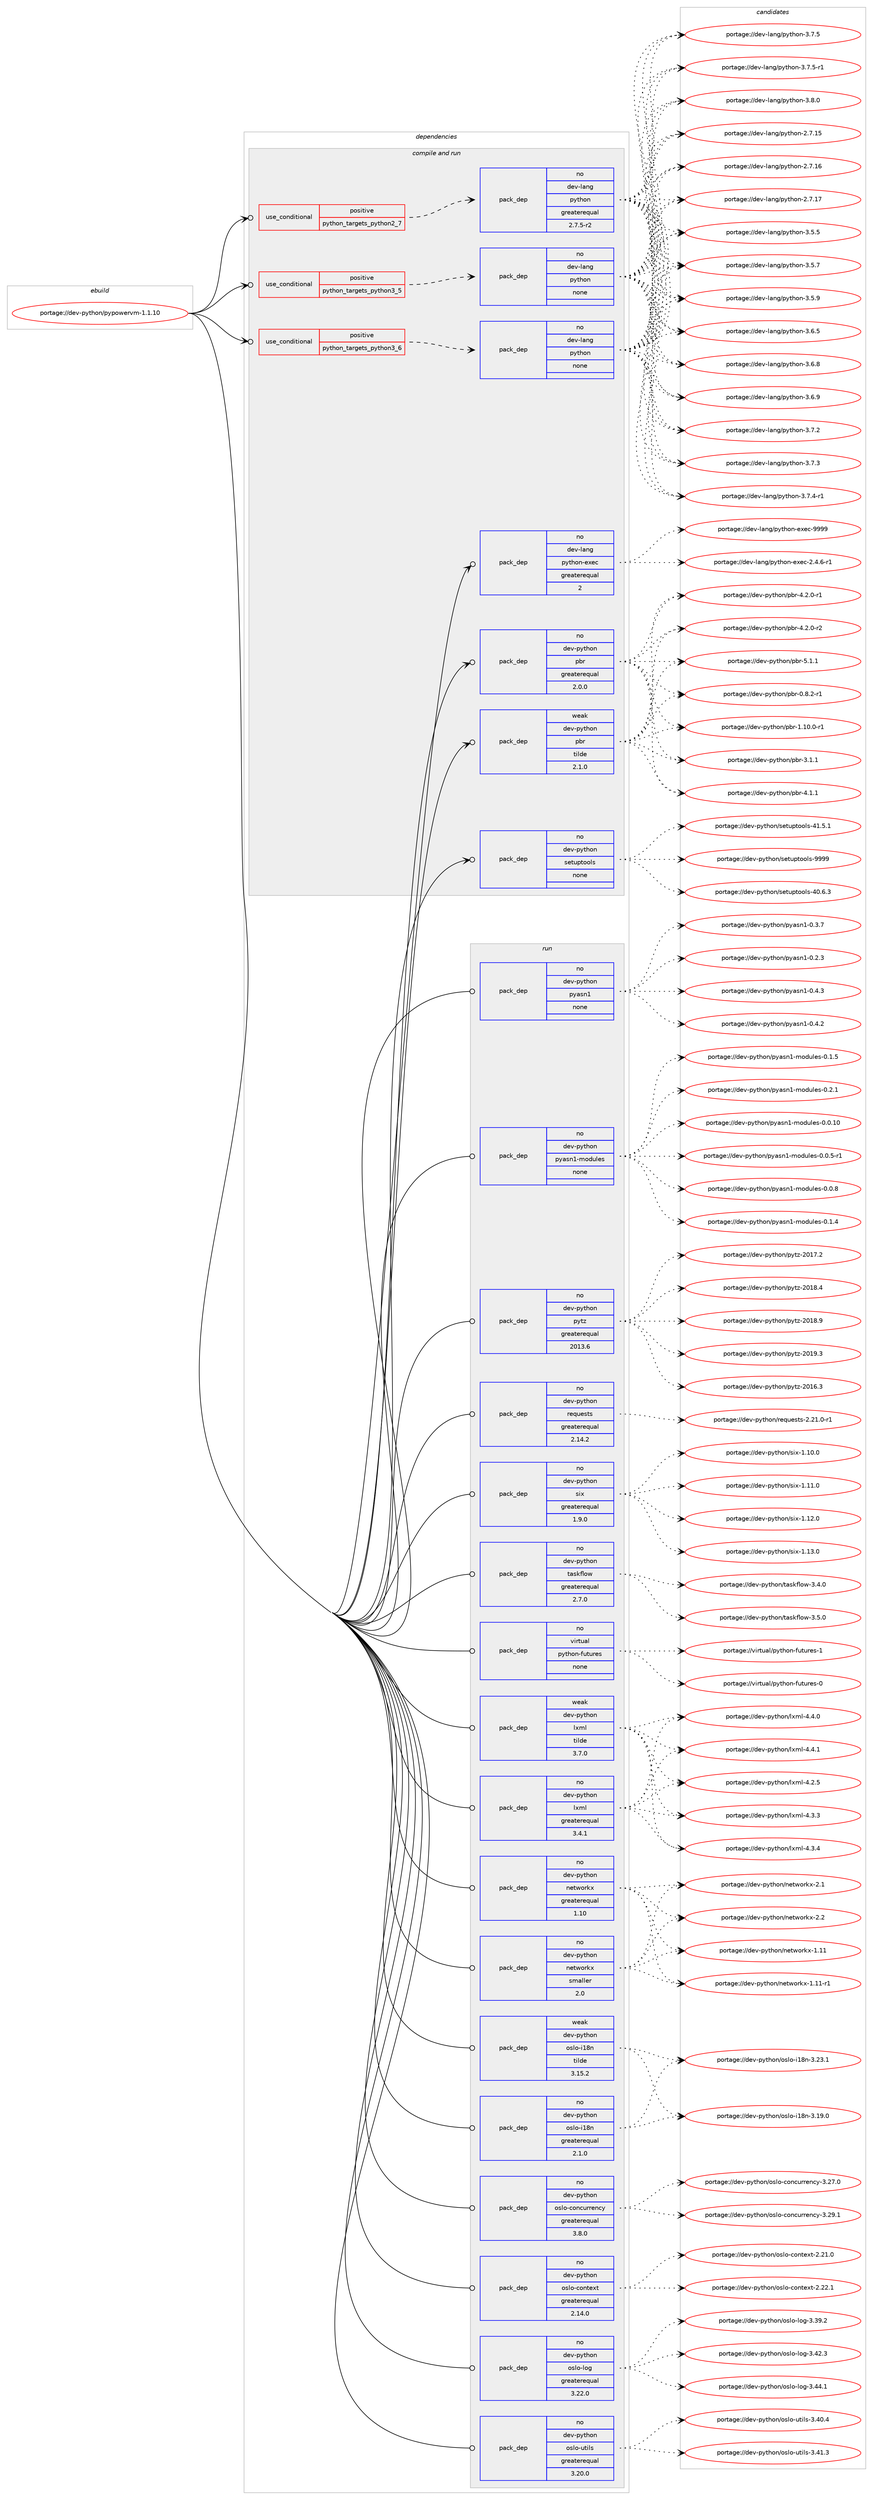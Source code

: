 digraph prolog {

# *************
# Graph options
# *************

newrank=true;
concentrate=true;
compound=true;
graph [rankdir=LR,fontname=Helvetica,fontsize=10,ranksep=1.5];#, ranksep=2.5, nodesep=0.2];
edge  [arrowhead=vee];
node  [fontname=Helvetica,fontsize=10];

# **********
# The ebuild
# **********

subgraph cluster_leftcol {
color=gray;
rank=same;
label=<<i>ebuild</i>>;
id [label="portage://dev-python/pypowervm-1.1.10", color=red, width=4, href="../dev-python/pypowervm-1.1.10.svg"];
}

# ****************
# The dependencies
# ****************

subgraph cluster_midcol {
color=gray;
label=<<i>dependencies</i>>;
subgraph cluster_compile {
fillcolor="#eeeeee";
style=filled;
label=<<i>compile</i>>;
}
subgraph cluster_compileandrun {
fillcolor="#eeeeee";
style=filled;
label=<<i>compile and run</i>>;
subgraph cond35851 {
dependency162813 [label=<<TABLE BORDER="0" CELLBORDER="1" CELLSPACING="0" CELLPADDING="4"><TR><TD ROWSPAN="3" CELLPADDING="10">use_conditional</TD></TR><TR><TD>positive</TD></TR><TR><TD>python_targets_python2_7</TD></TR></TABLE>>, shape=none, color=red];
subgraph pack123591 {
dependency162814 [label=<<TABLE BORDER="0" CELLBORDER="1" CELLSPACING="0" CELLPADDING="4" WIDTH="220"><TR><TD ROWSPAN="6" CELLPADDING="30">pack_dep</TD></TR><TR><TD WIDTH="110">no</TD></TR><TR><TD>dev-lang</TD></TR><TR><TD>python</TD></TR><TR><TD>greaterequal</TD></TR><TR><TD>2.7.5-r2</TD></TR></TABLE>>, shape=none, color=blue];
}
dependency162813:e -> dependency162814:w [weight=20,style="dashed",arrowhead="vee"];
}
id:e -> dependency162813:w [weight=20,style="solid",arrowhead="odotvee"];
subgraph cond35852 {
dependency162815 [label=<<TABLE BORDER="0" CELLBORDER="1" CELLSPACING="0" CELLPADDING="4"><TR><TD ROWSPAN="3" CELLPADDING="10">use_conditional</TD></TR><TR><TD>positive</TD></TR><TR><TD>python_targets_python3_5</TD></TR></TABLE>>, shape=none, color=red];
subgraph pack123592 {
dependency162816 [label=<<TABLE BORDER="0" CELLBORDER="1" CELLSPACING="0" CELLPADDING="4" WIDTH="220"><TR><TD ROWSPAN="6" CELLPADDING="30">pack_dep</TD></TR><TR><TD WIDTH="110">no</TD></TR><TR><TD>dev-lang</TD></TR><TR><TD>python</TD></TR><TR><TD>none</TD></TR><TR><TD></TD></TR></TABLE>>, shape=none, color=blue];
}
dependency162815:e -> dependency162816:w [weight=20,style="dashed",arrowhead="vee"];
}
id:e -> dependency162815:w [weight=20,style="solid",arrowhead="odotvee"];
subgraph cond35853 {
dependency162817 [label=<<TABLE BORDER="0" CELLBORDER="1" CELLSPACING="0" CELLPADDING="4"><TR><TD ROWSPAN="3" CELLPADDING="10">use_conditional</TD></TR><TR><TD>positive</TD></TR><TR><TD>python_targets_python3_6</TD></TR></TABLE>>, shape=none, color=red];
subgraph pack123593 {
dependency162818 [label=<<TABLE BORDER="0" CELLBORDER="1" CELLSPACING="0" CELLPADDING="4" WIDTH="220"><TR><TD ROWSPAN="6" CELLPADDING="30">pack_dep</TD></TR><TR><TD WIDTH="110">no</TD></TR><TR><TD>dev-lang</TD></TR><TR><TD>python</TD></TR><TR><TD>none</TD></TR><TR><TD></TD></TR></TABLE>>, shape=none, color=blue];
}
dependency162817:e -> dependency162818:w [weight=20,style="dashed",arrowhead="vee"];
}
id:e -> dependency162817:w [weight=20,style="solid",arrowhead="odotvee"];
subgraph pack123594 {
dependency162819 [label=<<TABLE BORDER="0" CELLBORDER="1" CELLSPACING="0" CELLPADDING="4" WIDTH="220"><TR><TD ROWSPAN="6" CELLPADDING="30">pack_dep</TD></TR><TR><TD WIDTH="110">no</TD></TR><TR><TD>dev-lang</TD></TR><TR><TD>python-exec</TD></TR><TR><TD>greaterequal</TD></TR><TR><TD>2</TD></TR></TABLE>>, shape=none, color=blue];
}
id:e -> dependency162819:w [weight=20,style="solid",arrowhead="odotvee"];
subgraph pack123595 {
dependency162820 [label=<<TABLE BORDER="0" CELLBORDER="1" CELLSPACING="0" CELLPADDING="4" WIDTH="220"><TR><TD ROWSPAN="6" CELLPADDING="30">pack_dep</TD></TR><TR><TD WIDTH="110">no</TD></TR><TR><TD>dev-python</TD></TR><TR><TD>pbr</TD></TR><TR><TD>greaterequal</TD></TR><TR><TD>2.0.0</TD></TR></TABLE>>, shape=none, color=blue];
}
id:e -> dependency162820:w [weight=20,style="solid",arrowhead="odotvee"];
subgraph pack123596 {
dependency162821 [label=<<TABLE BORDER="0" CELLBORDER="1" CELLSPACING="0" CELLPADDING="4" WIDTH="220"><TR><TD ROWSPAN="6" CELLPADDING="30">pack_dep</TD></TR><TR><TD WIDTH="110">no</TD></TR><TR><TD>dev-python</TD></TR><TR><TD>setuptools</TD></TR><TR><TD>none</TD></TR><TR><TD></TD></TR></TABLE>>, shape=none, color=blue];
}
id:e -> dependency162821:w [weight=20,style="solid",arrowhead="odotvee"];
subgraph pack123597 {
dependency162822 [label=<<TABLE BORDER="0" CELLBORDER="1" CELLSPACING="0" CELLPADDING="4" WIDTH="220"><TR><TD ROWSPAN="6" CELLPADDING="30">pack_dep</TD></TR><TR><TD WIDTH="110">weak</TD></TR><TR><TD>dev-python</TD></TR><TR><TD>pbr</TD></TR><TR><TD>tilde</TD></TR><TR><TD>2.1.0</TD></TR></TABLE>>, shape=none, color=blue];
}
id:e -> dependency162822:w [weight=20,style="solid",arrowhead="odotvee"];
}
subgraph cluster_run {
fillcolor="#eeeeee";
style=filled;
label=<<i>run</i>>;
subgraph pack123598 {
dependency162823 [label=<<TABLE BORDER="0" CELLBORDER="1" CELLSPACING="0" CELLPADDING="4" WIDTH="220"><TR><TD ROWSPAN="6" CELLPADDING="30">pack_dep</TD></TR><TR><TD WIDTH="110">no</TD></TR><TR><TD>dev-python</TD></TR><TR><TD>lxml</TD></TR><TR><TD>greaterequal</TD></TR><TR><TD>3.4.1</TD></TR></TABLE>>, shape=none, color=blue];
}
id:e -> dependency162823:w [weight=20,style="solid",arrowhead="odot"];
subgraph pack123599 {
dependency162824 [label=<<TABLE BORDER="0" CELLBORDER="1" CELLSPACING="0" CELLPADDING="4" WIDTH="220"><TR><TD ROWSPAN="6" CELLPADDING="30">pack_dep</TD></TR><TR><TD WIDTH="110">no</TD></TR><TR><TD>dev-python</TD></TR><TR><TD>networkx</TD></TR><TR><TD>greaterequal</TD></TR><TR><TD>1.10</TD></TR></TABLE>>, shape=none, color=blue];
}
id:e -> dependency162824:w [weight=20,style="solid",arrowhead="odot"];
subgraph pack123600 {
dependency162825 [label=<<TABLE BORDER="0" CELLBORDER="1" CELLSPACING="0" CELLPADDING="4" WIDTH="220"><TR><TD ROWSPAN="6" CELLPADDING="30">pack_dep</TD></TR><TR><TD WIDTH="110">no</TD></TR><TR><TD>dev-python</TD></TR><TR><TD>networkx</TD></TR><TR><TD>smaller</TD></TR><TR><TD>2.0</TD></TR></TABLE>>, shape=none, color=blue];
}
id:e -> dependency162825:w [weight=20,style="solid",arrowhead="odot"];
subgraph pack123601 {
dependency162826 [label=<<TABLE BORDER="0" CELLBORDER="1" CELLSPACING="0" CELLPADDING="4" WIDTH="220"><TR><TD ROWSPAN="6" CELLPADDING="30">pack_dep</TD></TR><TR><TD WIDTH="110">no</TD></TR><TR><TD>dev-python</TD></TR><TR><TD>oslo-concurrency</TD></TR><TR><TD>greaterequal</TD></TR><TR><TD>3.8.0</TD></TR></TABLE>>, shape=none, color=blue];
}
id:e -> dependency162826:w [weight=20,style="solid",arrowhead="odot"];
subgraph pack123602 {
dependency162827 [label=<<TABLE BORDER="0" CELLBORDER="1" CELLSPACING="0" CELLPADDING="4" WIDTH="220"><TR><TD ROWSPAN="6" CELLPADDING="30">pack_dep</TD></TR><TR><TD WIDTH="110">no</TD></TR><TR><TD>dev-python</TD></TR><TR><TD>oslo-context</TD></TR><TR><TD>greaterequal</TD></TR><TR><TD>2.14.0</TD></TR></TABLE>>, shape=none, color=blue];
}
id:e -> dependency162827:w [weight=20,style="solid",arrowhead="odot"];
subgraph pack123603 {
dependency162828 [label=<<TABLE BORDER="0" CELLBORDER="1" CELLSPACING="0" CELLPADDING="4" WIDTH="220"><TR><TD ROWSPAN="6" CELLPADDING="30">pack_dep</TD></TR><TR><TD WIDTH="110">no</TD></TR><TR><TD>dev-python</TD></TR><TR><TD>oslo-i18n</TD></TR><TR><TD>greaterequal</TD></TR><TR><TD>2.1.0</TD></TR></TABLE>>, shape=none, color=blue];
}
id:e -> dependency162828:w [weight=20,style="solid",arrowhead="odot"];
subgraph pack123604 {
dependency162829 [label=<<TABLE BORDER="0" CELLBORDER="1" CELLSPACING="0" CELLPADDING="4" WIDTH="220"><TR><TD ROWSPAN="6" CELLPADDING="30">pack_dep</TD></TR><TR><TD WIDTH="110">no</TD></TR><TR><TD>dev-python</TD></TR><TR><TD>oslo-log</TD></TR><TR><TD>greaterequal</TD></TR><TR><TD>3.22.0</TD></TR></TABLE>>, shape=none, color=blue];
}
id:e -> dependency162829:w [weight=20,style="solid",arrowhead="odot"];
subgraph pack123605 {
dependency162830 [label=<<TABLE BORDER="0" CELLBORDER="1" CELLSPACING="0" CELLPADDING="4" WIDTH="220"><TR><TD ROWSPAN="6" CELLPADDING="30">pack_dep</TD></TR><TR><TD WIDTH="110">no</TD></TR><TR><TD>dev-python</TD></TR><TR><TD>oslo-utils</TD></TR><TR><TD>greaterequal</TD></TR><TR><TD>3.20.0</TD></TR></TABLE>>, shape=none, color=blue];
}
id:e -> dependency162830:w [weight=20,style="solid",arrowhead="odot"];
subgraph pack123606 {
dependency162831 [label=<<TABLE BORDER="0" CELLBORDER="1" CELLSPACING="0" CELLPADDING="4" WIDTH="220"><TR><TD ROWSPAN="6" CELLPADDING="30">pack_dep</TD></TR><TR><TD WIDTH="110">no</TD></TR><TR><TD>dev-python</TD></TR><TR><TD>pyasn1</TD></TR><TR><TD>none</TD></TR><TR><TD></TD></TR></TABLE>>, shape=none, color=blue];
}
id:e -> dependency162831:w [weight=20,style="solid",arrowhead="odot"];
subgraph pack123607 {
dependency162832 [label=<<TABLE BORDER="0" CELLBORDER="1" CELLSPACING="0" CELLPADDING="4" WIDTH="220"><TR><TD ROWSPAN="6" CELLPADDING="30">pack_dep</TD></TR><TR><TD WIDTH="110">no</TD></TR><TR><TD>dev-python</TD></TR><TR><TD>pyasn1-modules</TD></TR><TR><TD>none</TD></TR><TR><TD></TD></TR></TABLE>>, shape=none, color=blue];
}
id:e -> dependency162832:w [weight=20,style="solid",arrowhead="odot"];
subgraph pack123608 {
dependency162833 [label=<<TABLE BORDER="0" CELLBORDER="1" CELLSPACING="0" CELLPADDING="4" WIDTH="220"><TR><TD ROWSPAN="6" CELLPADDING="30">pack_dep</TD></TR><TR><TD WIDTH="110">no</TD></TR><TR><TD>dev-python</TD></TR><TR><TD>pytz</TD></TR><TR><TD>greaterequal</TD></TR><TR><TD>2013.6</TD></TR></TABLE>>, shape=none, color=blue];
}
id:e -> dependency162833:w [weight=20,style="solid",arrowhead="odot"];
subgraph pack123609 {
dependency162834 [label=<<TABLE BORDER="0" CELLBORDER="1" CELLSPACING="0" CELLPADDING="4" WIDTH="220"><TR><TD ROWSPAN="6" CELLPADDING="30">pack_dep</TD></TR><TR><TD WIDTH="110">no</TD></TR><TR><TD>dev-python</TD></TR><TR><TD>requests</TD></TR><TR><TD>greaterequal</TD></TR><TR><TD>2.14.2</TD></TR></TABLE>>, shape=none, color=blue];
}
id:e -> dependency162834:w [weight=20,style="solid",arrowhead="odot"];
subgraph pack123610 {
dependency162835 [label=<<TABLE BORDER="0" CELLBORDER="1" CELLSPACING="0" CELLPADDING="4" WIDTH="220"><TR><TD ROWSPAN="6" CELLPADDING="30">pack_dep</TD></TR><TR><TD WIDTH="110">no</TD></TR><TR><TD>dev-python</TD></TR><TR><TD>six</TD></TR><TR><TD>greaterequal</TD></TR><TR><TD>1.9.0</TD></TR></TABLE>>, shape=none, color=blue];
}
id:e -> dependency162835:w [weight=20,style="solid",arrowhead="odot"];
subgraph pack123611 {
dependency162836 [label=<<TABLE BORDER="0" CELLBORDER="1" CELLSPACING="0" CELLPADDING="4" WIDTH="220"><TR><TD ROWSPAN="6" CELLPADDING="30">pack_dep</TD></TR><TR><TD WIDTH="110">no</TD></TR><TR><TD>dev-python</TD></TR><TR><TD>taskflow</TD></TR><TR><TD>greaterequal</TD></TR><TR><TD>2.7.0</TD></TR></TABLE>>, shape=none, color=blue];
}
id:e -> dependency162836:w [weight=20,style="solid",arrowhead="odot"];
subgraph pack123612 {
dependency162837 [label=<<TABLE BORDER="0" CELLBORDER="1" CELLSPACING="0" CELLPADDING="4" WIDTH="220"><TR><TD ROWSPAN="6" CELLPADDING="30">pack_dep</TD></TR><TR><TD WIDTH="110">no</TD></TR><TR><TD>virtual</TD></TR><TR><TD>python-futures</TD></TR><TR><TD>none</TD></TR><TR><TD></TD></TR></TABLE>>, shape=none, color=blue];
}
id:e -> dependency162837:w [weight=20,style="solid",arrowhead="odot"];
subgraph pack123613 {
dependency162838 [label=<<TABLE BORDER="0" CELLBORDER="1" CELLSPACING="0" CELLPADDING="4" WIDTH="220"><TR><TD ROWSPAN="6" CELLPADDING="30">pack_dep</TD></TR><TR><TD WIDTH="110">weak</TD></TR><TR><TD>dev-python</TD></TR><TR><TD>lxml</TD></TR><TR><TD>tilde</TD></TR><TR><TD>3.7.0</TD></TR></TABLE>>, shape=none, color=blue];
}
id:e -> dependency162838:w [weight=20,style="solid",arrowhead="odot"];
subgraph pack123614 {
dependency162839 [label=<<TABLE BORDER="0" CELLBORDER="1" CELLSPACING="0" CELLPADDING="4" WIDTH="220"><TR><TD ROWSPAN="6" CELLPADDING="30">pack_dep</TD></TR><TR><TD WIDTH="110">weak</TD></TR><TR><TD>dev-python</TD></TR><TR><TD>oslo-i18n</TD></TR><TR><TD>tilde</TD></TR><TR><TD>3.15.2</TD></TR></TABLE>>, shape=none, color=blue];
}
id:e -> dependency162839:w [weight=20,style="solid",arrowhead="odot"];
}
}

# **************
# The candidates
# **************

subgraph cluster_choices {
rank=same;
color=gray;
label=<<i>candidates</i>>;

subgraph choice123591 {
color=black;
nodesep=1;
choiceportage10010111845108971101034711212111610411111045504655464953 [label="portage://dev-lang/python-2.7.15", color=red, width=4,href="../dev-lang/python-2.7.15.svg"];
choiceportage10010111845108971101034711212111610411111045504655464954 [label="portage://dev-lang/python-2.7.16", color=red, width=4,href="../dev-lang/python-2.7.16.svg"];
choiceportage10010111845108971101034711212111610411111045504655464955 [label="portage://dev-lang/python-2.7.17", color=red, width=4,href="../dev-lang/python-2.7.17.svg"];
choiceportage100101118451089711010347112121116104111110455146534653 [label="portage://dev-lang/python-3.5.5", color=red, width=4,href="../dev-lang/python-3.5.5.svg"];
choiceportage100101118451089711010347112121116104111110455146534655 [label="portage://dev-lang/python-3.5.7", color=red, width=4,href="../dev-lang/python-3.5.7.svg"];
choiceportage100101118451089711010347112121116104111110455146534657 [label="portage://dev-lang/python-3.5.9", color=red, width=4,href="../dev-lang/python-3.5.9.svg"];
choiceportage100101118451089711010347112121116104111110455146544653 [label="portage://dev-lang/python-3.6.5", color=red, width=4,href="../dev-lang/python-3.6.5.svg"];
choiceportage100101118451089711010347112121116104111110455146544656 [label="portage://dev-lang/python-3.6.8", color=red, width=4,href="../dev-lang/python-3.6.8.svg"];
choiceportage100101118451089711010347112121116104111110455146544657 [label="portage://dev-lang/python-3.6.9", color=red, width=4,href="../dev-lang/python-3.6.9.svg"];
choiceportage100101118451089711010347112121116104111110455146554650 [label="portage://dev-lang/python-3.7.2", color=red, width=4,href="../dev-lang/python-3.7.2.svg"];
choiceportage100101118451089711010347112121116104111110455146554651 [label="portage://dev-lang/python-3.7.3", color=red, width=4,href="../dev-lang/python-3.7.3.svg"];
choiceportage1001011184510897110103471121211161041111104551465546524511449 [label="portage://dev-lang/python-3.7.4-r1", color=red, width=4,href="../dev-lang/python-3.7.4-r1.svg"];
choiceportage100101118451089711010347112121116104111110455146554653 [label="portage://dev-lang/python-3.7.5", color=red, width=4,href="../dev-lang/python-3.7.5.svg"];
choiceportage1001011184510897110103471121211161041111104551465546534511449 [label="portage://dev-lang/python-3.7.5-r1", color=red, width=4,href="../dev-lang/python-3.7.5-r1.svg"];
choiceportage100101118451089711010347112121116104111110455146564648 [label="portage://dev-lang/python-3.8.0", color=red, width=4,href="../dev-lang/python-3.8.0.svg"];
dependency162814:e -> choiceportage10010111845108971101034711212111610411111045504655464953:w [style=dotted,weight="100"];
dependency162814:e -> choiceportage10010111845108971101034711212111610411111045504655464954:w [style=dotted,weight="100"];
dependency162814:e -> choiceportage10010111845108971101034711212111610411111045504655464955:w [style=dotted,weight="100"];
dependency162814:e -> choiceportage100101118451089711010347112121116104111110455146534653:w [style=dotted,weight="100"];
dependency162814:e -> choiceportage100101118451089711010347112121116104111110455146534655:w [style=dotted,weight="100"];
dependency162814:e -> choiceportage100101118451089711010347112121116104111110455146534657:w [style=dotted,weight="100"];
dependency162814:e -> choiceportage100101118451089711010347112121116104111110455146544653:w [style=dotted,weight="100"];
dependency162814:e -> choiceportage100101118451089711010347112121116104111110455146544656:w [style=dotted,weight="100"];
dependency162814:e -> choiceportage100101118451089711010347112121116104111110455146544657:w [style=dotted,weight="100"];
dependency162814:e -> choiceportage100101118451089711010347112121116104111110455146554650:w [style=dotted,weight="100"];
dependency162814:e -> choiceportage100101118451089711010347112121116104111110455146554651:w [style=dotted,weight="100"];
dependency162814:e -> choiceportage1001011184510897110103471121211161041111104551465546524511449:w [style=dotted,weight="100"];
dependency162814:e -> choiceportage100101118451089711010347112121116104111110455146554653:w [style=dotted,weight="100"];
dependency162814:e -> choiceportage1001011184510897110103471121211161041111104551465546534511449:w [style=dotted,weight="100"];
dependency162814:e -> choiceportage100101118451089711010347112121116104111110455146564648:w [style=dotted,weight="100"];
}
subgraph choice123592 {
color=black;
nodesep=1;
choiceportage10010111845108971101034711212111610411111045504655464953 [label="portage://dev-lang/python-2.7.15", color=red, width=4,href="../dev-lang/python-2.7.15.svg"];
choiceportage10010111845108971101034711212111610411111045504655464954 [label="portage://dev-lang/python-2.7.16", color=red, width=4,href="../dev-lang/python-2.7.16.svg"];
choiceportage10010111845108971101034711212111610411111045504655464955 [label="portage://dev-lang/python-2.7.17", color=red, width=4,href="../dev-lang/python-2.7.17.svg"];
choiceportage100101118451089711010347112121116104111110455146534653 [label="portage://dev-lang/python-3.5.5", color=red, width=4,href="../dev-lang/python-3.5.5.svg"];
choiceportage100101118451089711010347112121116104111110455146534655 [label="portage://dev-lang/python-3.5.7", color=red, width=4,href="../dev-lang/python-3.5.7.svg"];
choiceportage100101118451089711010347112121116104111110455146534657 [label="portage://dev-lang/python-3.5.9", color=red, width=4,href="../dev-lang/python-3.5.9.svg"];
choiceportage100101118451089711010347112121116104111110455146544653 [label="portage://dev-lang/python-3.6.5", color=red, width=4,href="../dev-lang/python-3.6.5.svg"];
choiceportage100101118451089711010347112121116104111110455146544656 [label="portage://dev-lang/python-3.6.8", color=red, width=4,href="../dev-lang/python-3.6.8.svg"];
choiceportage100101118451089711010347112121116104111110455146544657 [label="portage://dev-lang/python-3.6.9", color=red, width=4,href="../dev-lang/python-3.6.9.svg"];
choiceportage100101118451089711010347112121116104111110455146554650 [label="portage://dev-lang/python-3.7.2", color=red, width=4,href="../dev-lang/python-3.7.2.svg"];
choiceportage100101118451089711010347112121116104111110455146554651 [label="portage://dev-lang/python-3.7.3", color=red, width=4,href="../dev-lang/python-3.7.3.svg"];
choiceportage1001011184510897110103471121211161041111104551465546524511449 [label="portage://dev-lang/python-3.7.4-r1", color=red, width=4,href="../dev-lang/python-3.7.4-r1.svg"];
choiceportage100101118451089711010347112121116104111110455146554653 [label="portage://dev-lang/python-3.7.5", color=red, width=4,href="../dev-lang/python-3.7.5.svg"];
choiceportage1001011184510897110103471121211161041111104551465546534511449 [label="portage://dev-lang/python-3.7.5-r1", color=red, width=4,href="../dev-lang/python-3.7.5-r1.svg"];
choiceportage100101118451089711010347112121116104111110455146564648 [label="portage://dev-lang/python-3.8.0", color=red, width=4,href="../dev-lang/python-3.8.0.svg"];
dependency162816:e -> choiceportage10010111845108971101034711212111610411111045504655464953:w [style=dotted,weight="100"];
dependency162816:e -> choiceportage10010111845108971101034711212111610411111045504655464954:w [style=dotted,weight="100"];
dependency162816:e -> choiceportage10010111845108971101034711212111610411111045504655464955:w [style=dotted,weight="100"];
dependency162816:e -> choiceportage100101118451089711010347112121116104111110455146534653:w [style=dotted,weight="100"];
dependency162816:e -> choiceportage100101118451089711010347112121116104111110455146534655:w [style=dotted,weight="100"];
dependency162816:e -> choiceportage100101118451089711010347112121116104111110455146534657:w [style=dotted,weight="100"];
dependency162816:e -> choiceportage100101118451089711010347112121116104111110455146544653:w [style=dotted,weight="100"];
dependency162816:e -> choiceportage100101118451089711010347112121116104111110455146544656:w [style=dotted,weight="100"];
dependency162816:e -> choiceportage100101118451089711010347112121116104111110455146544657:w [style=dotted,weight="100"];
dependency162816:e -> choiceportage100101118451089711010347112121116104111110455146554650:w [style=dotted,weight="100"];
dependency162816:e -> choiceportage100101118451089711010347112121116104111110455146554651:w [style=dotted,weight="100"];
dependency162816:e -> choiceportage1001011184510897110103471121211161041111104551465546524511449:w [style=dotted,weight="100"];
dependency162816:e -> choiceportage100101118451089711010347112121116104111110455146554653:w [style=dotted,weight="100"];
dependency162816:e -> choiceportage1001011184510897110103471121211161041111104551465546534511449:w [style=dotted,weight="100"];
dependency162816:e -> choiceportage100101118451089711010347112121116104111110455146564648:w [style=dotted,weight="100"];
}
subgraph choice123593 {
color=black;
nodesep=1;
choiceportage10010111845108971101034711212111610411111045504655464953 [label="portage://dev-lang/python-2.7.15", color=red, width=4,href="../dev-lang/python-2.7.15.svg"];
choiceportage10010111845108971101034711212111610411111045504655464954 [label="portage://dev-lang/python-2.7.16", color=red, width=4,href="../dev-lang/python-2.7.16.svg"];
choiceportage10010111845108971101034711212111610411111045504655464955 [label="portage://dev-lang/python-2.7.17", color=red, width=4,href="../dev-lang/python-2.7.17.svg"];
choiceportage100101118451089711010347112121116104111110455146534653 [label="portage://dev-lang/python-3.5.5", color=red, width=4,href="../dev-lang/python-3.5.5.svg"];
choiceportage100101118451089711010347112121116104111110455146534655 [label="portage://dev-lang/python-3.5.7", color=red, width=4,href="../dev-lang/python-3.5.7.svg"];
choiceportage100101118451089711010347112121116104111110455146534657 [label="portage://dev-lang/python-3.5.9", color=red, width=4,href="../dev-lang/python-3.5.9.svg"];
choiceportage100101118451089711010347112121116104111110455146544653 [label="portage://dev-lang/python-3.6.5", color=red, width=4,href="../dev-lang/python-3.6.5.svg"];
choiceportage100101118451089711010347112121116104111110455146544656 [label="portage://dev-lang/python-3.6.8", color=red, width=4,href="../dev-lang/python-3.6.8.svg"];
choiceportage100101118451089711010347112121116104111110455146544657 [label="portage://dev-lang/python-3.6.9", color=red, width=4,href="../dev-lang/python-3.6.9.svg"];
choiceportage100101118451089711010347112121116104111110455146554650 [label="portage://dev-lang/python-3.7.2", color=red, width=4,href="../dev-lang/python-3.7.2.svg"];
choiceportage100101118451089711010347112121116104111110455146554651 [label="portage://dev-lang/python-3.7.3", color=red, width=4,href="../dev-lang/python-3.7.3.svg"];
choiceportage1001011184510897110103471121211161041111104551465546524511449 [label="portage://dev-lang/python-3.7.4-r1", color=red, width=4,href="../dev-lang/python-3.7.4-r1.svg"];
choiceportage100101118451089711010347112121116104111110455146554653 [label="portage://dev-lang/python-3.7.5", color=red, width=4,href="../dev-lang/python-3.7.5.svg"];
choiceportage1001011184510897110103471121211161041111104551465546534511449 [label="portage://dev-lang/python-3.7.5-r1", color=red, width=4,href="../dev-lang/python-3.7.5-r1.svg"];
choiceportage100101118451089711010347112121116104111110455146564648 [label="portage://dev-lang/python-3.8.0", color=red, width=4,href="../dev-lang/python-3.8.0.svg"];
dependency162818:e -> choiceportage10010111845108971101034711212111610411111045504655464953:w [style=dotted,weight="100"];
dependency162818:e -> choiceportage10010111845108971101034711212111610411111045504655464954:w [style=dotted,weight="100"];
dependency162818:e -> choiceportage10010111845108971101034711212111610411111045504655464955:w [style=dotted,weight="100"];
dependency162818:e -> choiceportage100101118451089711010347112121116104111110455146534653:w [style=dotted,weight="100"];
dependency162818:e -> choiceportage100101118451089711010347112121116104111110455146534655:w [style=dotted,weight="100"];
dependency162818:e -> choiceportage100101118451089711010347112121116104111110455146534657:w [style=dotted,weight="100"];
dependency162818:e -> choiceportage100101118451089711010347112121116104111110455146544653:w [style=dotted,weight="100"];
dependency162818:e -> choiceportage100101118451089711010347112121116104111110455146544656:w [style=dotted,weight="100"];
dependency162818:e -> choiceportage100101118451089711010347112121116104111110455146544657:w [style=dotted,weight="100"];
dependency162818:e -> choiceportage100101118451089711010347112121116104111110455146554650:w [style=dotted,weight="100"];
dependency162818:e -> choiceportage100101118451089711010347112121116104111110455146554651:w [style=dotted,weight="100"];
dependency162818:e -> choiceportage1001011184510897110103471121211161041111104551465546524511449:w [style=dotted,weight="100"];
dependency162818:e -> choiceportage100101118451089711010347112121116104111110455146554653:w [style=dotted,weight="100"];
dependency162818:e -> choiceportage1001011184510897110103471121211161041111104551465546534511449:w [style=dotted,weight="100"];
dependency162818:e -> choiceportage100101118451089711010347112121116104111110455146564648:w [style=dotted,weight="100"];
}
subgraph choice123594 {
color=black;
nodesep=1;
choiceportage10010111845108971101034711212111610411111045101120101994550465246544511449 [label="portage://dev-lang/python-exec-2.4.6-r1", color=red, width=4,href="../dev-lang/python-exec-2.4.6-r1.svg"];
choiceportage10010111845108971101034711212111610411111045101120101994557575757 [label="portage://dev-lang/python-exec-9999", color=red, width=4,href="../dev-lang/python-exec-9999.svg"];
dependency162819:e -> choiceportage10010111845108971101034711212111610411111045101120101994550465246544511449:w [style=dotted,weight="100"];
dependency162819:e -> choiceportage10010111845108971101034711212111610411111045101120101994557575757:w [style=dotted,weight="100"];
}
subgraph choice123595 {
color=black;
nodesep=1;
choiceportage1001011184511212111610411111047112981144548465646504511449 [label="portage://dev-python/pbr-0.8.2-r1", color=red, width=4,href="../dev-python/pbr-0.8.2-r1.svg"];
choiceportage100101118451121211161041111104711298114454946494846484511449 [label="portage://dev-python/pbr-1.10.0-r1", color=red, width=4,href="../dev-python/pbr-1.10.0-r1.svg"];
choiceportage100101118451121211161041111104711298114455146494649 [label="portage://dev-python/pbr-3.1.1", color=red, width=4,href="../dev-python/pbr-3.1.1.svg"];
choiceportage100101118451121211161041111104711298114455246494649 [label="portage://dev-python/pbr-4.1.1", color=red, width=4,href="../dev-python/pbr-4.1.1.svg"];
choiceportage1001011184511212111610411111047112981144552465046484511449 [label="portage://dev-python/pbr-4.2.0-r1", color=red, width=4,href="../dev-python/pbr-4.2.0-r1.svg"];
choiceportage1001011184511212111610411111047112981144552465046484511450 [label="portage://dev-python/pbr-4.2.0-r2", color=red, width=4,href="../dev-python/pbr-4.2.0-r2.svg"];
choiceportage100101118451121211161041111104711298114455346494649 [label="portage://dev-python/pbr-5.1.1", color=red, width=4,href="../dev-python/pbr-5.1.1.svg"];
dependency162820:e -> choiceportage1001011184511212111610411111047112981144548465646504511449:w [style=dotted,weight="100"];
dependency162820:e -> choiceportage100101118451121211161041111104711298114454946494846484511449:w [style=dotted,weight="100"];
dependency162820:e -> choiceportage100101118451121211161041111104711298114455146494649:w [style=dotted,weight="100"];
dependency162820:e -> choiceportage100101118451121211161041111104711298114455246494649:w [style=dotted,weight="100"];
dependency162820:e -> choiceportage1001011184511212111610411111047112981144552465046484511449:w [style=dotted,weight="100"];
dependency162820:e -> choiceportage1001011184511212111610411111047112981144552465046484511450:w [style=dotted,weight="100"];
dependency162820:e -> choiceportage100101118451121211161041111104711298114455346494649:w [style=dotted,weight="100"];
}
subgraph choice123596 {
color=black;
nodesep=1;
choiceportage100101118451121211161041111104711510111611711211611111110811545524846544651 [label="portage://dev-python/setuptools-40.6.3", color=red, width=4,href="../dev-python/setuptools-40.6.3.svg"];
choiceportage100101118451121211161041111104711510111611711211611111110811545524946534649 [label="portage://dev-python/setuptools-41.5.1", color=red, width=4,href="../dev-python/setuptools-41.5.1.svg"];
choiceportage10010111845112121116104111110471151011161171121161111111081154557575757 [label="portage://dev-python/setuptools-9999", color=red, width=4,href="../dev-python/setuptools-9999.svg"];
dependency162821:e -> choiceportage100101118451121211161041111104711510111611711211611111110811545524846544651:w [style=dotted,weight="100"];
dependency162821:e -> choiceportage100101118451121211161041111104711510111611711211611111110811545524946534649:w [style=dotted,weight="100"];
dependency162821:e -> choiceportage10010111845112121116104111110471151011161171121161111111081154557575757:w [style=dotted,weight="100"];
}
subgraph choice123597 {
color=black;
nodesep=1;
choiceportage1001011184511212111610411111047112981144548465646504511449 [label="portage://dev-python/pbr-0.8.2-r1", color=red, width=4,href="../dev-python/pbr-0.8.2-r1.svg"];
choiceportage100101118451121211161041111104711298114454946494846484511449 [label="portage://dev-python/pbr-1.10.0-r1", color=red, width=4,href="../dev-python/pbr-1.10.0-r1.svg"];
choiceportage100101118451121211161041111104711298114455146494649 [label="portage://dev-python/pbr-3.1.1", color=red, width=4,href="../dev-python/pbr-3.1.1.svg"];
choiceportage100101118451121211161041111104711298114455246494649 [label="portage://dev-python/pbr-4.1.1", color=red, width=4,href="../dev-python/pbr-4.1.1.svg"];
choiceportage1001011184511212111610411111047112981144552465046484511449 [label="portage://dev-python/pbr-4.2.0-r1", color=red, width=4,href="../dev-python/pbr-4.2.0-r1.svg"];
choiceportage1001011184511212111610411111047112981144552465046484511450 [label="portage://dev-python/pbr-4.2.0-r2", color=red, width=4,href="../dev-python/pbr-4.2.0-r2.svg"];
choiceportage100101118451121211161041111104711298114455346494649 [label="portage://dev-python/pbr-5.1.1", color=red, width=4,href="../dev-python/pbr-5.1.1.svg"];
dependency162822:e -> choiceportage1001011184511212111610411111047112981144548465646504511449:w [style=dotted,weight="100"];
dependency162822:e -> choiceportage100101118451121211161041111104711298114454946494846484511449:w [style=dotted,weight="100"];
dependency162822:e -> choiceportage100101118451121211161041111104711298114455146494649:w [style=dotted,weight="100"];
dependency162822:e -> choiceportage100101118451121211161041111104711298114455246494649:w [style=dotted,weight="100"];
dependency162822:e -> choiceportage1001011184511212111610411111047112981144552465046484511449:w [style=dotted,weight="100"];
dependency162822:e -> choiceportage1001011184511212111610411111047112981144552465046484511450:w [style=dotted,weight="100"];
dependency162822:e -> choiceportage100101118451121211161041111104711298114455346494649:w [style=dotted,weight="100"];
}
subgraph choice123598 {
color=black;
nodesep=1;
choiceportage1001011184511212111610411111047108120109108455246504653 [label="portage://dev-python/lxml-4.2.5", color=red, width=4,href="../dev-python/lxml-4.2.5.svg"];
choiceportage1001011184511212111610411111047108120109108455246514651 [label="portage://dev-python/lxml-4.3.3", color=red, width=4,href="../dev-python/lxml-4.3.3.svg"];
choiceportage1001011184511212111610411111047108120109108455246514652 [label="portage://dev-python/lxml-4.3.4", color=red, width=4,href="../dev-python/lxml-4.3.4.svg"];
choiceportage1001011184511212111610411111047108120109108455246524648 [label="portage://dev-python/lxml-4.4.0", color=red, width=4,href="../dev-python/lxml-4.4.0.svg"];
choiceportage1001011184511212111610411111047108120109108455246524649 [label="portage://dev-python/lxml-4.4.1", color=red, width=4,href="../dev-python/lxml-4.4.1.svg"];
dependency162823:e -> choiceportage1001011184511212111610411111047108120109108455246504653:w [style=dotted,weight="100"];
dependency162823:e -> choiceportage1001011184511212111610411111047108120109108455246514651:w [style=dotted,weight="100"];
dependency162823:e -> choiceportage1001011184511212111610411111047108120109108455246514652:w [style=dotted,weight="100"];
dependency162823:e -> choiceportage1001011184511212111610411111047108120109108455246524648:w [style=dotted,weight="100"];
dependency162823:e -> choiceportage1001011184511212111610411111047108120109108455246524649:w [style=dotted,weight="100"];
}
subgraph choice123599 {
color=black;
nodesep=1;
choiceportage10010111845112121116104111110471101011161191111141071204549464949 [label="portage://dev-python/networkx-1.11", color=red, width=4,href="../dev-python/networkx-1.11.svg"];
choiceportage100101118451121211161041111104711010111611911111410712045494649494511449 [label="portage://dev-python/networkx-1.11-r1", color=red, width=4,href="../dev-python/networkx-1.11-r1.svg"];
choiceportage100101118451121211161041111104711010111611911111410712045504649 [label="portage://dev-python/networkx-2.1", color=red, width=4,href="../dev-python/networkx-2.1.svg"];
choiceportage100101118451121211161041111104711010111611911111410712045504650 [label="portage://dev-python/networkx-2.2", color=red, width=4,href="../dev-python/networkx-2.2.svg"];
dependency162824:e -> choiceportage10010111845112121116104111110471101011161191111141071204549464949:w [style=dotted,weight="100"];
dependency162824:e -> choiceportage100101118451121211161041111104711010111611911111410712045494649494511449:w [style=dotted,weight="100"];
dependency162824:e -> choiceportage100101118451121211161041111104711010111611911111410712045504649:w [style=dotted,weight="100"];
dependency162824:e -> choiceportage100101118451121211161041111104711010111611911111410712045504650:w [style=dotted,weight="100"];
}
subgraph choice123600 {
color=black;
nodesep=1;
choiceportage10010111845112121116104111110471101011161191111141071204549464949 [label="portage://dev-python/networkx-1.11", color=red, width=4,href="../dev-python/networkx-1.11.svg"];
choiceportage100101118451121211161041111104711010111611911111410712045494649494511449 [label="portage://dev-python/networkx-1.11-r1", color=red, width=4,href="../dev-python/networkx-1.11-r1.svg"];
choiceportage100101118451121211161041111104711010111611911111410712045504649 [label="portage://dev-python/networkx-2.1", color=red, width=4,href="../dev-python/networkx-2.1.svg"];
choiceportage100101118451121211161041111104711010111611911111410712045504650 [label="portage://dev-python/networkx-2.2", color=red, width=4,href="../dev-python/networkx-2.2.svg"];
dependency162825:e -> choiceportage10010111845112121116104111110471101011161191111141071204549464949:w [style=dotted,weight="100"];
dependency162825:e -> choiceportage100101118451121211161041111104711010111611911111410712045494649494511449:w [style=dotted,weight="100"];
dependency162825:e -> choiceportage100101118451121211161041111104711010111611911111410712045504649:w [style=dotted,weight="100"];
dependency162825:e -> choiceportage100101118451121211161041111104711010111611911111410712045504650:w [style=dotted,weight="100"];
}
subgraph choice123601 {
color=black;
nodesep=1;
choiceportage10010111845112121116104111110471111151081114599111110991171141141011109912145514650554648 [label="portage://dev-python/oslo-concurrency-3.27.0", color=red, width=4,href="../dev-python/oslo-concurrency-3.27.0.svg"];
choiceportage10010111845112121116104111110471111151081114599111110991171141141011109912145514650574649 [label="portage://dev-python/oslo-concurrency-3.29.1", color=red, width=4,href="../dev-python/oslo-concurrency-3.29.1.svg"];
dependency162826:e -> choiceportage10010111845112121116104111110471111151081114599111110991171141141011109912145514650554648:w [style=dotted,weight="100"];
dependency162826:e -> choiceportage10010111845112121116104111110471111151081114599111110991171141141011109912145514650574649:w [style=dotted,weight="100"];
}
subgraph choice123602 {
color=black;
nodesep=1;
choiceportage1001011184511212111610411111047111115108111459911111011610112011645504650494648 [label="portage://dev-python/oslo-context-2.21.0", color=red, width=4,href="../dev-python/oslo-context-2.21.0.svg"];
choiceportage1001011184511212111610411111047111115108111459911111011610112011645504650504649 [label="portage://dev-python/oslo-context-2.22.1", color=red, width=4,href="../dev-python/oslo-context-2.22.1.svg"];
dependency162827:e -> choiceportage1001011184511212111610411111047111115108111459911111011610112011645504650494648:w [style=dotted,weight="100"];
dependency162827:e -> choiceportage1001011184511212111610411111047111115108111459911111011610112011645504650504649:w [style=dotted,weight="100"];
}
subgraph choice123603 {
color=black;
nodesep=1;
choiceportage100101118451121211161041111104711111510811145105495611045514649574648 [label="portage://dev-python/oslo-i18n-3.19.0", color=red, width=4,href="../dev-python/oslo-i18n-3.19.0.svg"];
choiceportage100101118451121211161041111104711111510811145105495611045514650514649 [label="portage://dev-python/oslo-i18n-3.23.1", color=red, width=4,href="../dev-python/oslo-i18n-3.23.1.svg"];
dependency162828:e -> choiceportage100101118451121211161041111104711111510811145105495611045514649574648:w [style=dotted,weight="100"];
dependency162828:e -> choiceportage100101118451121211161041111104711111510811145105495611045514650514649:w [style=dotted,weight="100"];
}
subgraph choice123604 {
color=black;
nodesep=1;
choiceportage10010111845112121116104111110471111151081114510811110345514651574650 [label="portage://dev-python/oslo-log-3.39.2", color=red, width=4,href="../dev-python/oslo-log-3.39.2.svg"];
choiceportage10010111845112121116104111110471111151081114510811110345514652504651 [label="portage://dev-python/oslo-log-3.42.3", color=red, width=4,href="../dev-python/oslo-log-3.42.3.svg"];
choiceportage10010111845112121116104111110471111151081114510811110345514652524649 [label="portage://dev-python/oslo-log-3.44.1", color=red, width=4,href="../dev-python/oslo-log-3.44.1.svg"];
dependency162829:e -> choiceportage10010111845112121116104111110471111151081114510811110345514651574650:w [style=dotted,weight="100"];
dependency162829:e -> choiceportage10010111845112121116104111110471111151081114510811110345514652504651:w [style=dotted,weight="100"];
dependency162829:e -> choiceportage10010111845112121116104111110471111151081114510811110345514652524649:w [style=dotted,weight="100"];
}
subgraph choice123605 {
color=black;
nodesep=1;
choiceportage10010111845112121116104111110471111151081114511711610510811545514652484652 [label="portage://dev-python/oslo-utils-3.40.4", color=red, width=4,href="../dev-python/oslo-utils-3.40.4.svg"];
choiceportage10010111845112121116104111110471111151081114511711610510811545514652494651 [label="portage://dev-python/oslo-utils-3.41.3", color=red, width=4,href="../dev-python/oslo-utils-3.41.3.svg"];
dependency162830:e -> choiceportage10010111845112121116104111110471111151081114511711610510811545514652484652:w [style=dotted,weight="100"];
dependency162830:e -> choiceportage10010111845112121116104111110471111151081114511711610510811545514652494651:w [style=dotted,weight="100"];
}
subgraph choice123606 {
color=black;
nodesep=1;
choiceportage10010111845112121116104111110471121219711511049454846504651 [label="portage://dev-python/pyasn1-0.2.3", color=red, width=4,href="../dev-python/pyasn1-0.2.3.svg"];
choiceportage10010111845112121116104111110471121219711511049454846514655 [label="portage://dev-python/pyasn1-0.3.7", color=red, width=4,href="../dev-python/pyasn1-0.3.7.svg"];
choiceportage10010111845112121116104111110471121219711511049454846524650 [label="portage://dev-python/pyasn1-0.4.2", color=red, width=4,href="../dev-python/pyasn1-0.4.2.svg"];
choiceportage10010111845112121116104111110471121219711511049454846524651 [label="portage://dev-python/pyasn1-0.4.3", color=red, width=4,href="../dev-python/pyasn1-0.4.3.svg"];
dependency162831:e -> choiceportage10010111845112121116104111110471121219711511049454846504651:w [style=dotted,weight="100"];
dependency162831:e -> choiceportage10010111845112121116104111110471121219711511049454846514655:w [style=dotted,weight="100"];
dependency162831:e -> choiceportage10010111845112121116104111110471121219711511049454846524650:w [style=dotted,weight="100"];
dependency162831:e -> choiceportage10010111845112121116104111110471121219711511049454846524651:w [style=dotted,weight="100"];
}
subgraph choice123607 {
color=black;
nodesep=1;
choiceportage100101118451121211161041111104711212197115110494510911110011710810111545484648464948 [label="portage://dev-python/pyasn1-modules-0.0.10", color=red, width=4,href="../dev-python/pyasn1-modules-0.0.10.svg"];
choiceportage10010111845112121116104111110471121219711511049451091111001171081011154548464846534511449 [label="portage://dev-python/pyasn1-modules-0.0.5-r1", color=red, width=4,href="../dev-python/pyasn1-modules-0.0.5-r1.svg"];
choiceportage1001011184511212111610411111047112121971151104945109111100117108101115454846484656 [label="portage://dev-python/pyasn1-modules-0.0.8", color=red, width=4,href="../dev-python/pyasn1-modules-0.0.8.svg"];
choiceportage1001011184511212111610411111047112121971151104945109111100117108101115454846494652 [label="portage://dev-python/pyasn1-modules-0.1.4", color=red, width=4,href="../dev-python/pyasn1-modules-0.1.4.svg"];
choiceportage1001011184511212111610411111047112121971151104945109111100117108101115454846494653 [label="portage://dev-python/pyasn1-modules-0.1.5", color=red, width=4,href="../dev-python/pyasn1-modules-0.1.5.svg"];
choiceportage1001011184511212111610411111047112121971151104945109111100117108101115454846504649 [label="portage://dev-python/pyasn1-modules-0.2.1", color=red, width=4,href="../dev-python/pyasn1-modules-0.2.1.svg"];
dependency162832:e -> choiceportage100101118451121211161041111104711212197115110494510911110011710810111545484648464948:w [style=dotted,weight="100"];
dependency162832:e -> choiceportage10010111845112121116104111110471121219711511049451091111001171081011154548464846534511449:w [style=dotted,weight="100"];
dependency162832:e -> choiceportage1001011184511212111610411111047112121971151104945109111100117108101115454846484656:w [style=dotted,weight="100"];
dependency162832:e -> choiceportage1001011184511212111610411111047112121971151104945109111100117108101115454846494652:w [style=dotted,weight="100"];
dependency162832:e -> choiceportage1001011184511212111610411111047112121971151104945109111100117108101115454846494653:w [style=dotted,weight="100"];
dependency162832:e -> choiceportage1001011184511212111610411111047112121971151104945109111100117108101115454846504649:w [style=dotted,weight="100"];
}
subgraph choice123608 {
color=black;
nodesep=1;
choiceportage100101118451121211161041111104711212111612245504849544651 [label="portage://dev-python/pytz-2016.3", color=red, width=4,href="../dev-python/pytz-2016.3.svg"];
choiceportage100101118451121211161041111104711212111612245504849554650 [label="portage://dev-python/pytz-2017.2", color=red, width=4,href="../dev-python/pytz-2017.2.svg"];
choiceportage100101118451121211161041111104711212111612245504849564652 [label="portage://dev-python/pytz-2018.4", color=red, width=4,href="../dev-python/pytz-2018.4.svg"];
choiceportage100101118451121211161041111104711212111612245504849564657 [label="portage://dev-python/pytz-2018.9", color=red, width=4,href="../dev-python/pytz-2018.9.svg"];
choiceportage100101118451121211161041111104711212111612245504849574651 [label="portage://dev-python/pytz-2019.3", color=red, width=4,href="../dev-python/pytz-2019.3.svg"];
dependency162833:e -> choiceportage100101118451121211161041111104711212111612245504849544651:w [style=dotted,weight="100"];
dependency162833:e -> choiceportage100101118451121211161041111104711212111612245504849554650:w [style=dotted,weight="100"];
dependency162833:e -> choiceportage100101118451121211161041111104711212111612245504849564652:w [style=dotted,weight="100"];
dependency162833:e -> choiceportage100101118451121211161041111104711212111612245504849564657:w [style=dotted,weight="100"];
dependency162833:e -> choiceportage100101118451121211161041111104711212111612245504849574651:w [style=dotted,weight="100"];
}
subgraph choice123609 {
color=black;
nodesep=1;
choiceportage1001011184511212111610411111047114101113117101115116115455046504946484511449 [label="portage://dev-python/requests-2.21.0-r1", color=red, width=4,href="../dev-python/requests-2.21.0-r1.svg"];
dependency162834:e -> choiceportage1001011184511212111610411111047114101113117101115116115455046504946484511449:w [style=dotted,weight="100"];
}
subgraph choice123610 {
color=black;
nodesep=1;
choiceportage100101118451121211161041111104711510512045494649484648 [label="portage://dev-python/six-1.10.0", color=red, width=4,href="../dev-python/six-1.10.0.svg"];
choiceportage100101118451121211161041111104711510512045494649494648 [label="portage://dev-python/six-1.11.0", color=red, width=4,href="../dev-python/six-1.11.0.svg"];
choiceportage100101118451121211161041111104711510512045494649504648 [label="portage://dev-python/six-1.12.0", color=red, width=4,href="../dev-python/six-1.12.0.svg"];
choiceportage100101118451121211161041111104711510512045494649514648 [label="portage://dev-python/six-1.13.0", color=red, width=4,href="../dev-python/six-1.13.0.svg"];
dependency162835:e -> choiceportage100101118451121211161041111104711510512045494649484648:w [style=dotted,weight="100"];
dependency162835:e -> choiceportage100101118451121211161041111104711510512045494649494648:w [style=dotted,weight="100"];
dependency162835:e -> choiceportage100101118451121211161041111104711510512045494649504648:w [style=dotted,weight="100"];
dependency162835:e -> choiceportage100101118451121211161041111104711510512045494649514648:w [style=dotted,weight="100"];
}
subgraph choice123611 {
color=black;
nodesep=1;
choiceportage100101118451121211161041111104711697115107102108111119455146524648 [label="portage://dev-python/taskflow-3.4.0", color=red, width=4,href="../dev-python/taskflow-3.4.0.svg"];
choiceportage100101118451121211161041111104711697115107102108111119455146534648 [label="portage://dev-python/taskflow-3.5.0", color=red, width=4,href="../dev-python/taskflow-3.5.0.svg"];
dependency162836:e -> choiceportage100101118451121211161041111104711697115107102108111119455146524648:w [style=dotted,weight="100"];
dependency162836:e -> choiceportage100101118451121211161041111104711697115107102108111119455146534648:w [style=dotted,weight="100"];
}
subgraph choice123612 {
color=black;
nodesep=1;
choiceportage1181051141161179710847112121116104111110451021171161171141011154548 [label="portage://virtual/python-futures-0", color=red, width=4,href="../virtual/python-futures-0.svg"];
choiceportage1181051141161179710847112121116104111110451021171161171141011154549 [label="portage://virtual/python-futures-1", color=red, width=4,href="../virtual/python-futures-1.svg"];
dependency162837:e -> choiceportage1181051141161179710847112121116104111110451021171161171141011154548:w [style=dotted,weight="100"];
dependency162837:e -> choiceportage1181051141161179710847112121116104111110451021171161171141011154549:w [style=dotted,weight="100"];
}
subgraph choice123613 {
color=black;
nodesep=1;
choiceportage1001011184511212111610411111047108120109108455246504653 [label="portage://dev-python/lxml-4.2.5", color=red, width=4,href="../dev-python/lxml-4.2.5.svg"];
choiceportage1001011184511212111610411111047108120109108455246514651 [label="portage://dev-python/lxml-4.3.3", color=red, width=4,href="../dev-python/lxml-4.3.3.svg"];
choiceportage1001011184511212111610411111047108120109108455246514652 [label="portage://dev-python/lxml-4.3.4", color=red, width=4,href="../dev-python/lxml-4.3.4.svg"];
choiceportage1001011184511212111610411111047108120109108455246524648 [label="portage://dev-python/lxml-4.4.0", color=red, width=4,href="../dev-python/lxml-4.4.0.svg"];
choiceportage1001011184511212111610411111047108120109108455246524649 [label="portage://dev-python/lxml-4.4.1", color=red, width=4,href="../dev-python/lxml-4.4.1.svg"];
dependency162838:e -> choiceportage1001011184511212111610411111047108120109108455246504653:w [style=dotted,weight="100"];
dependency162838:e -> choiceportage1001011184511212111610411111047108120109108455246514651:w [style=dotted,weight="100"];
dependency162838:e -> choiceportage1001011184511212111610411111047108120109108455246514652:w [style=dotted,weight="100"];
dependency162838:e -> choiceportage1001011184511212111610411111047108120109108455246524648:w [style=dotted,weight="100"];
dependency162838:e -> choiceportage1001011184511212111610411111047108120109108455246524649:w [style=dotted,weight="100"];
}
subgraph choice123614 {
color=black;
nodesep=1;
choiceportage100101118451121211161041111104711111510811145105495611045514649574648 [label="portage://dev-python/oslo-i18n-3.19.0", color=red, width=4,href="../dev-python/oslo-i18n-3.19.0.svg"];
choiceportage100101118451121211161041111104711111510811145105495611045514650514649 [label="portage://dev-python/oslo-i18n-3.23.1", color=red, width=4,href="../dev-python/oslo-i18n-3.23.1.svg"];
dependency162839:e -> choiceportage100101118451121211161041111104711111510811145105495611045514649574648:w [style=dotted,weight="100"];
dependency162839:e -> choiceportage100101118451121211161041111104711111510811145105495611045514650514649:w [style=dotted,weight="100"];
}
}

}
